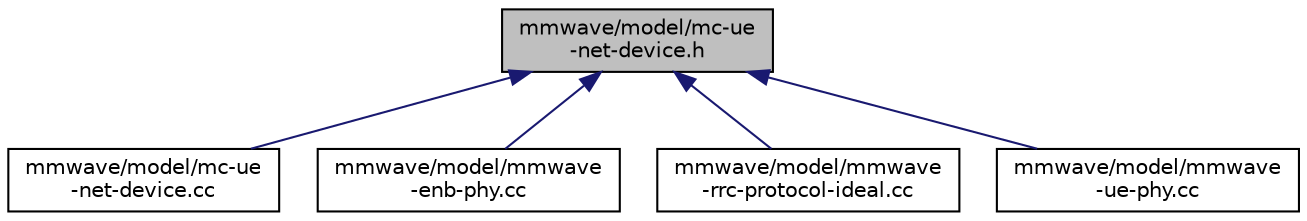 digraph "mmwave/model/mc-ue-net-device.h"
{
  edge [fontname="Helvetica",fontsize="10",labelfontname="Helvetica",labelfontsize="10"];
  node [fontname="Helvetica",fontsize="10",shape=record];
  Node1 [label="mmwave/model/mc-ue\l-net-device.h",height=0.2,width=0.4,color="black", fillcolor="grey75", style="filled", fontcolor="black"];
  Node1 -> Node2 [dir="back",color="midnightblue",fontsize="10",style="solid"];
  Node2 [label="mmwave/model/mc-ue\l-net-device.cc",height=0.2,width=0.4,color="black", fillcolor="white", style="filled",URL="$d7/d17/mc-ue-net-device_8cc.html"];
  Node1 -> Node3 [dir="back",color="midnightblue",fontsize="10",style="solid"];
  Node3 [label="mmwave/model/mmwave\l-enb-phy.cc",height=0.2,width=0.4,color="black", fillcolor="white", style="filled",URL="$da/dbc/mmwave-enb-phy_8cc.html"];
  Node1 -> Node4 [dir="back",color="midnightblue",fontsize="10",style="solid"];
  Node4 [label="mmwave/model/mmwave\l-rrc-protocol-ideal.cc",height=0.2,width=0.4,color="black", fillcolor="white", style="filled",URL="$d1/d6d/mmwave-rrc-protocol-ideal_8cc.html"];
  Node1 -> Node5 [dir="back",color="midnightblue",fontsize="10",style="solid"];
  Node5 [label="mmwave/model/mmwave\l-ue-phy.cc",height=0.2,width=0.4,color="black", fillcolor="white", style="filled",URL="$dc/dcd/mmwave-ue-phy_8cc.html"];
}
